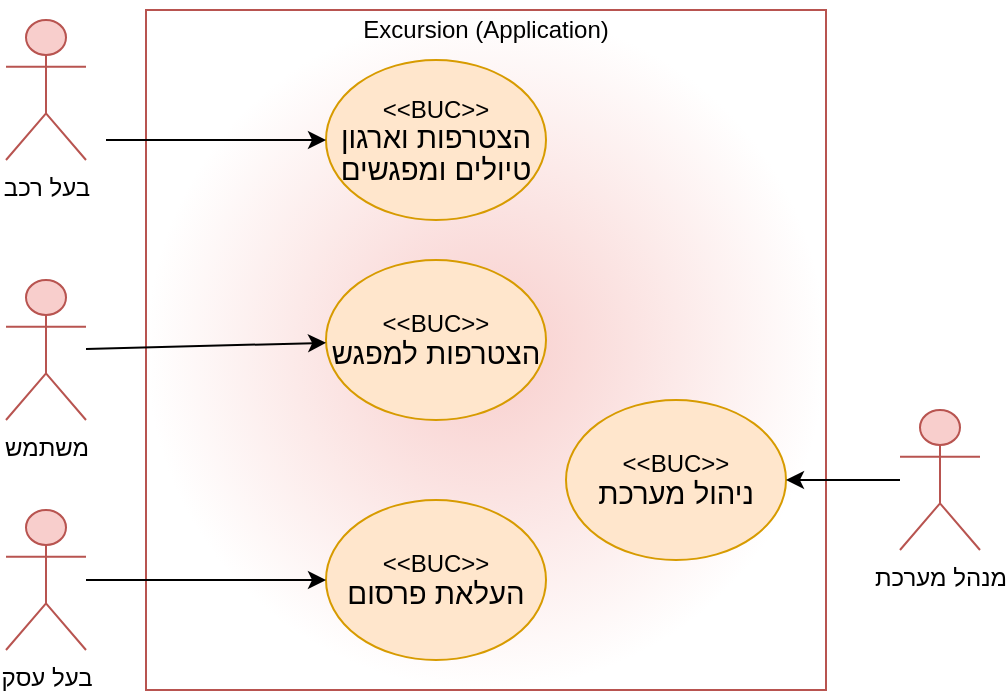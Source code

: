 <mxfile version="16.1.2" type="device"><diagram id="ZF8MXaIELncrLCGaZElY" name="‫עמוד-1‬"><mxGraphModel dx="782" dy="531" grid="0" gridSize="10" guides="1" tooltips="1" connect="1" arrows="1" fold="1" page="1" pageScale="1" pageWidth="827" pageHeight="1169" math="0" shadow="0"><root><mxCell id="0"/><mxCell id="1" parent="0"/><mxCell id="Y0TzmADgcKDG2SACIVya-1" value="בעל רכב" style="shape=umlActor;verticalLabelPosition=bottom;verticalAlign=top;html=1;outlineConnect=0;fillColor=#f8cecc;strokeColor=#b85450;" parent="1" vertex="1"><mxGeometry x="190" y="140" width="40" height="70" as="geometry"/></mxCell><mxCell id="Y0TzmADgcKDG2SACIVya-6" value="מנהל מערכת" style="shape=umlActor;verticalLabelPosition=bottom;verticalAlign=top;html=1;outlineConnect=0;fillColor=#f8cecc;strokeColor=#b85450;" parent="1" vertex="1"><mxGeometry x="637" y="335" width="40" height="70" as="geometry"/></mxCell><mxCell id="Y0TzmADgcKDG2SACIVya-7" value="" style="whiteSpace=wrap;html=1;aspect=fixed;fillColor=#f8cecc;strokeColor=#b85450;gradientColor=#ffffff;gradientDirection=radial;" parent="1" vertex="1"><mxGeometry x="260" y="135" width="340" height="340" as="geometry"/></mxCell><mxCell id="Y0TzmADgcKDG2SACIVya-8" value="&amp;lt;&amp;lt;BUC&amp;gt;&amp;gt;&lt;br&gt;&lt;span lang=&quot;HE&quot; dir=&quot;RTL&quot; style=&quot;font-size: 11.0pt ; line-height: 107% ; font-family: &amp;#34;arial&amp;#34; , sans-serif&quot;&gt;הצטרפות וארגון טיולים ומפגשים&lt;/span&gt;" style="ellipse;whiteSpace=wrap;html=1;fillColor=#ffe6cc;strokeColor=#d79b00;" parent="1" vertex="1"><mxGeometry x="350" y="160" width="110" height="80" as="geometry"/></mxCell><mxCell id="Y0TzmADgcKDG2SACIVya-10" value="Excursion (Application)" style="text;html=1;strokeColor=none;fillColor=none;align=center;verticalAlign=middle;whiteSpace=wrap;rounded=0;" parent="1" vertex="1"><mxGeometry x="360" y="130" width="140" height="30" as="geometry"/></mxCell><mxCell id="Y0TzmADgcKDG2SACIVya-13" value="" style="endArrow=classic;html=1;rounded=0;entryX=0;entryY=0.5;entryDx=0;entryDy=0;" parent="1" target="Y0TzmADgcKDG2SACIVya-8" edge="1"><mxGeometry width="50" height="50" relative="1" as="geometry"><mxPoint x="240" y="200" as="sourcePoint"/><mxPoint x="430" y="230" as="targetPoint"/></mxGeometry></mxCell><mxCell id="Y0TzmADgcKDG2SACIVya-15" value="&amp;lt;&amp;lt;BUC&amp;gt;&amp;gt;&lt;br&gt;&lt;font face=&quot;arial, sans-serif&quot;&gt;&lt;span style=&quot;font-size: 14.667px&quot;&gt;ניהול מערכת&lt;/span&gt;&lt;/font&gt;" style="ellipse;whiteSpace=wrap;html=1;fillColor=#ffe6cc;strokeColor=#d79b00;" parent="1" vertex="1"><mxGeometry x="470" y="330" width="110" height="80" as="geometry"/></mxCell><mxCell id="Y0TzmADgcKDG2SACIVya-16" value="" style="endArrow=classic;html=1;rounded=0;" parent="1" target="Y0TzmADgcKDG2SACIVya-15" edge="1" source="Y0TzmADgcKDG2SACIVya-6"><mxGeometry width="50" height="50" relative="1" as="geometry"><mxPoint x="240" y="360" as="sourcePoint"/><mxPoint x="290" y="310" as="targetPoint"/></mxGeometry></mxCell><mxCell id="3Srtt6hVw6r28oD4fIcD-1" value="&amp;lt;&amp;lt;BUC&amp;gt;&amp;gt;&lt;br&gt;&lt;font face=&quot;arial, sans-serif&quot;&gt;&lt;span style=&quot;font-size: 14.667px&quot;&gt;הצטרפות למפגש&lt;/span&gt;&lt;/font&gt;" style="ellipse;whiteSpace=wrap;html=1;fillColor=#ffe6cc;strokeColor=#d79b00;" vertex="1" parent="1"><mxGeometry x="350" y="260" width="110" height="80" as="geometry"/></mxCell><mxCell id="3Srtt6hVw6r28oD4fIcD-2" value="משתמש" style="shape=umlActor;verticalLabelPosition=bottom;verticalAlign=top;html=1;outlineConnect=0;fillColor=#f8cecc;strokeColor=#b85450;" vertex="1" parent="1"><mxGeometry x="190" y="270" width="40" height="70" as="geometry"/></mxCell><mxCell id="3Srtt6hVw6r28oD4fIcD-3" value="" style="endArrow=classic;html=1;rounded=0;" edge="1" parent="1" source="3Srtt6hVw6r28oD4fIcD-2" target="3Srtt6hVw6r28oD4fIcD-1"><mxGeometry width="50" height="50" relative="1" as="geometry"><mxPoint x="230" y="310" as="sourcePoint"/><mxPoint x="340" y="320" as="targetPoint"/></mxGeometry></mxCell><mxCell id="3Srtt6hVw6r28oD4fIcD-4" value="בעל עסק" style="shape=umlActor;verticalLabelPosition=bottom;verticalAlign=top;html=1;outlineConnect=0;fillColor=#f8cecc;strokeColor=#b85450;" vertex="1" parent="1"><mxGeometry x="190" y="385" width="40" height="70" as="geometry"/></mxCell><mxCell id="3Srtt6hVw6r28oD4fIcD-5" value="&amp;lt;&amp;lt;BUC&amp;gt;&amp;gt;&lt;br&gt;&lt;font face=&quot;arial, sans-serif&quot;&gt;&lt;span style=&quot;font-size: 14.667px&quot;&gt;העלאת פרסום&lt;/span&gt;&lt;/font&gt;" style="ellipse;whiteSpace=wrap;html=1;fillColor=#ffe6cc;strokeColor=#d79b00;" vertex="1" parent="1"><mxGeometry x="350" y="380" width="110" height="80" as="geometry"/></mxCell><mxCell id="3Srtt6hVw6r28oD4fIcD-6" value="" style="endArrow=classic;html=1;rounded=0;" edge="1" parent="1" source="3Srtt6hVw6r28oD4fIcD-4" target="3Srtt6hVw6r28oD4fIcD-5"><mxGeometry width="50" height="50" relative="1" as="geometry"><mxPoint x="380" y="300" as="sourcePoint"/><mxPoint x="430" y="250" as="targetPoint"/></mxGeometry></mxCell></root></mxGraphModel></diagram></mxfile>